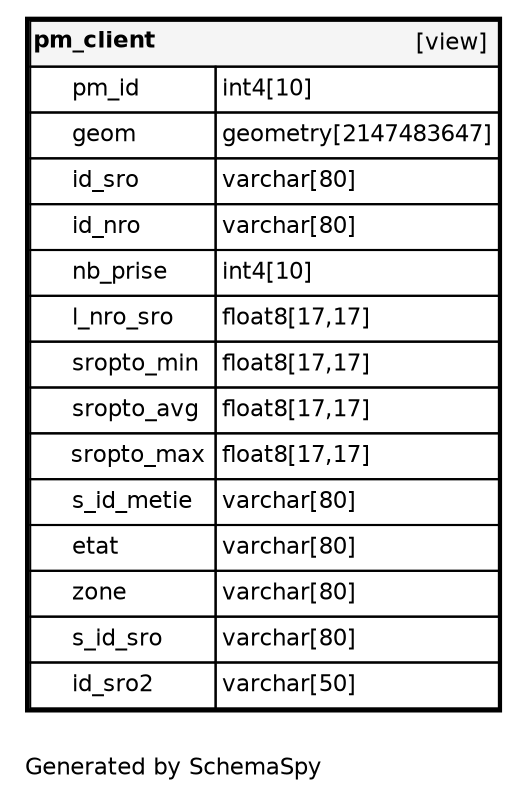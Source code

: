 digraph "oneDegreeRelationshipsDiagram" {
  graph [    rankdir="RL"    bgcolor="#ffffff"    label="\nGenerated by SchemaSpy"    labeljust="l"    nodesep="0.18"    ranksep="0.46"    fontname="Helvetica"    fontsize="11"    ration="compress"  ];  node [    fontname="Helvetica"    fontsize="11"    shape="plaintext"  ];  edge [    arrowsize="0.8"  ];
  "pm_client" [
   label=<
    <TABLE BORDER="2" CELLBORDER="1" CELLSPACING="0" BGCOLOR="#ffffff">
      <TR><TD COLSPAN="4"  BGCOLOR="#f5f5f5"><TABLE BORDER="0" CELLSPACING="0"><TR><TD ALIGN="LEFT" FIXEDSIZE="TRUE" WIDTH="56" HEIGHT="16"><B>pm_client</B></TD><TD ALIGN="RIGHT">[view]</TD></TR></TABLE></TD></TR>
      <TR><TD PORT="pm_id" COLSPAN="2" ALIGN="LEFT"><TABLE BORDER="0" CELLSPACING="0" ALIGN="LEFT"><TR ALIGN="LEFT"><TD ALIGN="LEFT" FIXEDSIZE="TRUE" WIDTH="15" HEIGHT="16"></TD><TD ALIGN="LEFT" FIXEDSIZE="TRUE" WIDTH="68" HEIGHT="16">pm_id</TD></TR></TABLE></TD><TD PORT="pm_id.type" ALIGN="LEFT">int4[10]</TD></TR>
      <TR><TD PORT="geom" COLSPAN="2" ALIGN="LEFT"><TABLE BORDER="0" CELLSPACING="0" ALIGN="LEFT"><TR ALIGN="LEFT"><TD ALIGN="LEFT" FIXEDSIZE="TRUE" WIDTH="15" HEIGHT="16"></TD><TD ALIGN="LEFT" FIXEDSIZE="TRUE" WIDTH="68" HEIGHT="16">geom</TD></TR></TABLE></TD><TD PORT="geom.type" ALIGN="LEFT">geometry[2147483647]</TD></TR>
      <TR><TD PORT="id_sro" COLSPAN="2" ALIGN="LEFT"><TABLE BORDER="0" CELLSPACING="0" ALIGN="LEFT"><TR ALIGN="LEFT"><TD ALIGN="LEFT" FIXEDSIZE="TRUE" WIDTH="15" HEIGHT="16"></TD><TD ALIGN="LEFT" FIXEDSIZE="TRUE" WIDTH="68" HEIGHT="16">id_sro</TD></TR></TABLE></TD><TD PORT="id_sro.type" ALIGN="LEFT">varchar[80]</TD></TR>
      <TR><TD PORT="id_nro" COLSPAN="2" ALIGN="LEFT"><TABLE BORDER="0" CELLSPACING="0" ALIGN="LEFT"><TR ALIGN="LEFT"><TD ALIGN="LEFT" FIXEDSIZE="TRUE" WIDTH="15" HEIGHT="16"></TD><TD ALIGN="LEFT" FIXEDSIZE="TRUE" WIDTH="68" HEIGHT="16">id_nro</TD></TR></TABLE></TD><TD PORT="id_nro.type" ALIGN="LEFT">varchar[80]</TD></TR>
      <TR><TD PORT="nb_prise" COLSPAN="2" ALIGN="LEFT"><TABLE BORDER="0" CELLSPACING="0" ALIGN="LEFT"><TR ALIGN="LEFT"><TD ALIGN="LEFT" FIXEDSIZE="TRUE" WIDTH="15" HEIGHT="16"></TD><TD ALIGN="LEFT" FIXEDSIZE="TRUE" WIDTH="68" HEIGHT="16">nb_prise</TD></TR></TABLE></TD><TD PORT="nb_prise.type" ALIGN="LEFT">int4[10]</TD></TR>
      <TR><TD PORT="l_nro_sro" COLSPAN="2" ALIGN="LEFT"><TABLE BORDER="0" CELLSPACING="0" ALIGN="LEFT"><TR ALIGN="LEFT"><TD ALIGN="LEFT" FIXEDSIZE="TRUE" WIDTH="15" HEIGHT="16"></TD><TD ALIGN="LEFT" FIXEDSIZE="TRUE" WIDTH="68" HEIGHT="16">l_nro_sro</TD></TR></TABLE></TD><TD PORT="l_nro_sro.type" ALIGN="LEFT">float8[17,17]</TD></TR>
      <TR><TD PORT="sropto_min" COLSPAN="2" ALIGN="LEFT"><TABLE BORDER="0" CELLSPACING="0" ALIGN="LEFT"><TR ALIGN="LEFT"><TD ALIGN="LEFT" FIXEDSIZE="TRUE" WIDTH="15" HEIGHT="16"></TD><TD ALIGN="LEFT" FIXEDSIZE="TRUE" WIDTH="68" HEIGHT="16">sropto_min</TD></TR></TABLE></TD><TD PORT="sropto_min.type" ALIGN="LEFT">float8[17,17]</TD></TR>
      <TR><TD PORT="sropto_avg" COLSPAN="2" ALIGN="LEFT"><TABLE BORDER="0" CELLSPACING="0" ALIGN="LEFT"><TR ALIGN="LEFT"><TD ALIGN="LEFT" FIXEDSIZE="TRUE" WIDTH="15" HEIGHT="16"></TD><TD ALIGN="LEFT" FIXEDSIZE="TRUE" WIDTH="68" HEIGHT="16">sropto_avg</TD></TR></TABLE></TD><TD PORT="sropto_avg.type" ALIGN="LEFT">float8[17,17]</TD></TR>
      <TR><TD PORT="sropto_max" COLSPAN="2" ALIGN="LEFT"><TABLE BORDER="0" CELLSPACING="0" ALIGN="LEFT"><TR ALIGN="LEFT"><TD ALIGN="LEFT" FIXEDSIZE="TRUE" WIDTH="15" HEIGHT="16"></TD><TD ALIGN="LEFT" FIXEDSIZE="TRUE" WIDTH="68" HEIGHT="16">sropto_max</TD></TR></TABLE></TD><TD PORT="sropto_max.type" ALIGN="LEFT">float8[17,17]</TD></TR>
      <TR><TD PORT="s_id_metie" COLSPAN="2" ALIGN="LEFT"><TABLE BORDER="0" CELLSPACING="0" ALIGN="LEFT"><TR ALIGN="LEFT"><TD ALIGN="LEFT" FIXEDSIZE="TRUE" WIDTH="15" HEIGHT="16"></TD><TD ALIGN="LEFT" FIXEDSIZE="TRUE" WIDTH="68" HEIGHT="16">s_id_metie</TD></TR></TABLE></TD><TD PORT="s_id_metie.type" ALIGN="LEFT">varchar[80]</TD></TR>
      <TR><TD PORT="etat" COLSPAN="2" ALIGN="LEFT"><TABLE BORDER="0" CELLSPACING="0" ALIGN="LEFT"><TR ALIGN="LEFT"><TD ALIGN="LEFT" FIXEDSIZE="TRUE" WIDTH="15" HEIGHT="16"></TD><TD ALIGN="LEFT" FIXEDSIZE="TRUE" WIDTH="68" HEIGHT="16">etat</TD></TR></TABLE></TD><TD PORT="etat.type" ALIGN="LEFT">varchar[80]</TD></TR>
      <TR><TD PORT="zone" COLSPAN="2" ALIGN="LEFT"><TABLE BORDER="0" CELLSPACING="0" ALIGN="LEFT"><TR ALIGN="LEFT"><TD ALIGN="LEFT" FIXEDSIZE="TRUE" WIDTH="15" HEIGHT="16"></TD><TD ALIGN="LEFT" FIXEDSIZE="TRUE" WIDTH="68" HEIGHT="16">zone</TD></TR></TABLE></TD><TD PORT="zone.type" ALIGN="LEFT">varchar[80]</TD></TR>
      <TR><TD PORT="s_id_sro" COLSPAN="2" ALIGN="LEFT"><TABLE BORDER="0" CELLSPACING="0" ALIGN="LEFT"><TR ALIGN="LEFT"><TD ALIGN="LEFT" FIXEDSIZE="TRUE" WIDTH="15" HEIGHT="16"></TD><TD ALIGN="LEFT" FIXEDSIZE="TRUE" WIDTH="68" HEIGHT="16">s_id_sro</TD></TR></TABLE></TD><TD PORT="s_id_sro.type" ALIGN="LEFT">varchar[80]</TD></TR>
      <TR><TD PORT="id_sro2" COLSPAN="2" ALIGN="LEFT"><TABLE BORDER="0" CELLSPACING="0" ALIGN="LEFT"><TR ALIGN="LEFT"><TD ALIGN="LEFT" FIXEDSIZE="TRUE" WIDTH="15" HEIGHT="16"></TD><TD ALIGN="LEFT" FIXEDSIZE="TRUE" WIDTH="68" HEIGHT="16">id_sro2</TD></TR></TABLE></TD><TD PORT="id_sro2.type" ALIGN="LEFT">varchar[50]</TD></TR>
    </TABLE>>
    URL="pm_client.html"
    target="_top"
    tooltip="pm_client"
  ];
}
